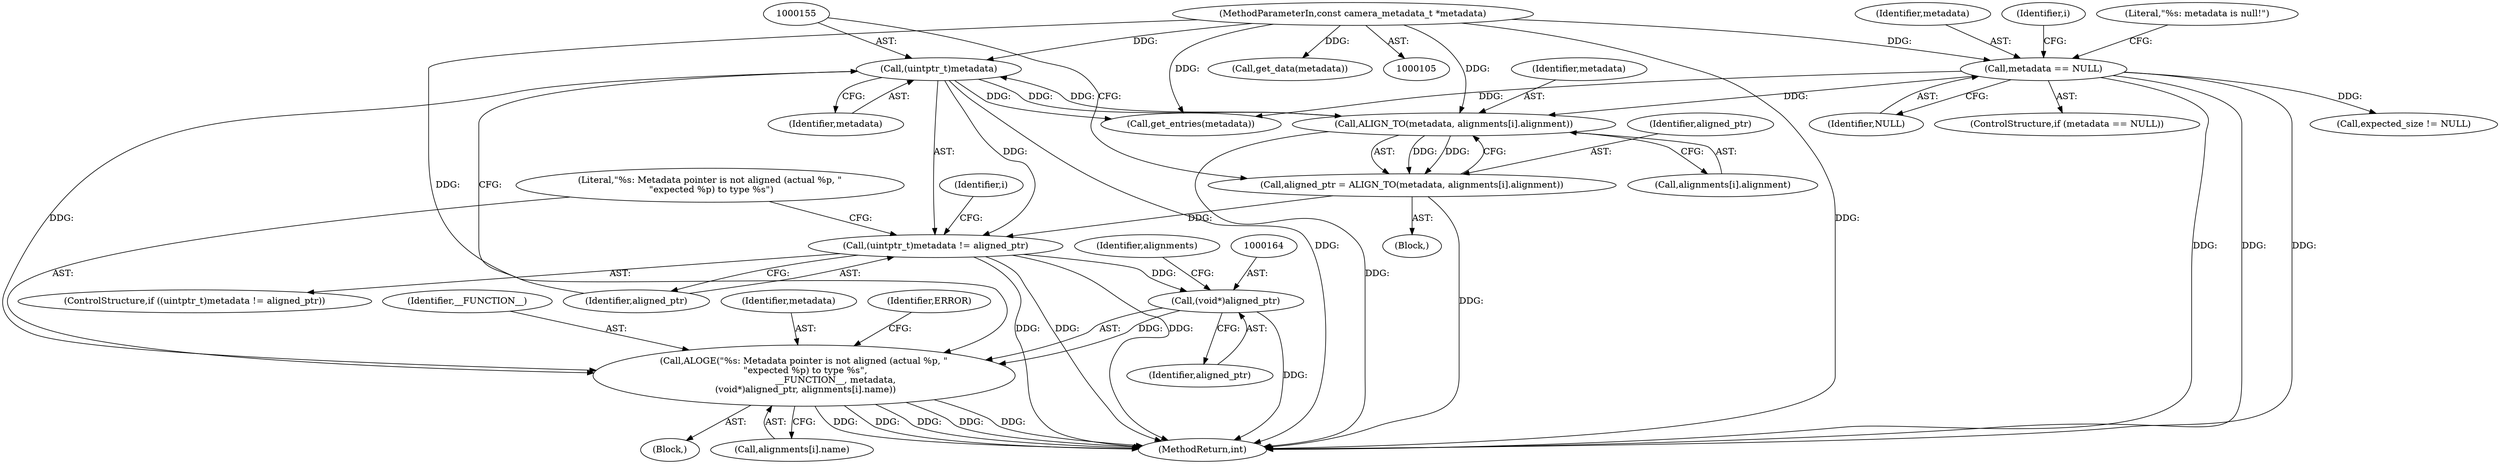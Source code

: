 digraph "0_Android_8e7a2b4d13bff03973dbad2bfb88a04296140433_0@pointer" {
"1000159" [label="(Call,ALOGE(\"%s: Metadata pointer is not aligned (actual %p, \"\n \"expected %p) to type %s\",\n                      __FUNCTION__, metadata,\n (void*)aligned_ptr, alignments[i].name))"];
"1000154" [label="(Call,(uintptr_t)metadata)"];
"1000145" [label="(Call,ALIGN_TO(metadata, alignments[i].alignment))"];
"1000110" [label="(Call,metadata == NULL)"];
"1000106" [label="(MethodParameterIn,const camera_metadata_t *metadata)"];
"1000163" [label="(Call,(void*)aligned_ptr)"];
"1000153" [label="(Call,(uintptr_t)metadata != aligned_ptr)"];
"1000143" [label="(Call,aligned_ptr = ALIGN_TO(metadata, alignments[i].alignment))"];
"1000147" [label="(Call,alignments[i].alignment)"];
"1000109" [label="(ControlStructure,if (metadata == NULL))"];
"1000486" [label="(MethodReturn,int)"];
"1000300" [label="(Call,get_entries(metadata))"];
"1000145" [label="(Call,ALIGN_TO(metadata, alignments[i].alignment))"];
"1000157" [label="(Identifier,aligned_ptr)"];
"1000158" [label="(Block,)"];
"1000111" [label="(Identifier,metadata)"];
"1000141" [label="(Block,)"];
"1000161" [label="(Identifier,__FUNCTION__)"];
"1000159" [label="(Call,ALOGE(\"%s: Metadata pointer is not aligned (actual %p, \"\n \"expected %p) to type %s\",\n                      __FUNCTION__, metadata,\n (void*)aligned_ptr, alignments[i].name))"];
"1000175" [label="(Call,expected_size != NULL)"];
"1000162" [label="(Identifier,metadata)"];
"1000143" [label="(Call,aligned_ptr = ALIGN_TO(metadata, alignments[i].alignment))"];
"1000172" [label="(Identifier,ERROR)"];
"1000160" [label="(Literal,\"%s: Metadata pointer is not aligned (actual %p, \"\n \"expected %p) to type %s\")"];
"1000166" [label="(Call,alignments[i].name)"];
"1000153" [label="(Call,(uintptr_t)metadata != aligned_ptr)"];
"1000106" [label="(MethodParameterIn,const camera_metadata_t *metadata)"];
"1000144" [label="(Identifier,aligned_ptr)"];
"1000165" [label="(Identifier,aligned_ptr)"];
"1000146" [label="(Identifier,metadata)"];
"1000163" [label="(Call,(void*)aligned_ptr)"];
"1000112" [label="(Identifier,NULL)"];
"1000110" [label="(Call,metadata == NULL)"];
"1000128" [label="(Identifier,i)"];
"1000115" [label="(Literal,\"%s: metadata is null!\")"];
"1000168" [label="(Identifier,alignments)"];
"1000140" [label="(Identifier,i)"];
"1000156" [label="(Identifier,metadata)"];
"1000154" [label="(Call,(uintptr_t)metadata)"];
"1000420" [label="(Call,get_data(metadata))"];
"1000152" [label="(ControlStructure,if ((uintptr_t)metadata != aligned_ptr))"];
"1000159" -> "1000158"  [label="AST: "];
"1000159" -> "1000166"  [label="CFG: "];
"1000160" -> "1000159"  [label="AST: "];
"1000161" -> "1000159"  [label="AST: "];
"1000162" -> "1000159"  [label="AST: "];
"1000163" -> "1000159"  [label="AST: "];
"1000166" -> "1000159"  [label="AST: "];
"1000172" -> "1000159"  [label="CFG: "];
"1000159" -> "1000486"  [label="DDG: "];
"1000159" -> "1000486"  [label="DDG: "];
"1000159" -> "1000486"  [label="DDG: "];
"1000159" -> "1000486"  [label="DDG: "];
"1000159" -> "1000486"  [label="DDG: "];
"1000154" -> "1000159"  [label="DDG: "];
"1000106" -> "1000159"  [label="DDG: "];
"1000163" -> "1000159"  [label="DDG: "];
"1000154" -> "1000153"  [label="AST: "];
"1000154" -> "1000156"  [label="CFG: "];
"1000155" -> "1000154"  [label="AST: "];
"1000156" -> "1000154"  [label="AST: "];
"1000157" -> "1000154"  [label="CFG: "];
"1000154" -> "1000486"  [label="DDG: "];
"1000154" -> "1000145"  [label="DDG: "];
"1000154" -> "1000153"  [label="DDG: "];
"1000145" -> "1000154"  [label="DDG: "];
"1000106" -> "1000154"  [label="DDG: "];
"1000154" -> "1000300"  [label="DDG: "];
"1000145" -> "1000143"  [label="AST: "];
"1000145" -> "1000147"  [label="CFG: "];
"1000146" -> "1000145"  [label="AST: "];
"1000147" -> "1000145"  [label="AST: "];
"1000143" -> "1000145"  [label="CFG: "];
"1000145" -> "1000486"  [label="DDG: "];
"1000145" -> "1000143"  [label="DDG: "];
"1000145" -> "1000143"  [label="DDG: "];
"1000110" -> "1000145"  [label="DDG: "];
"1000106" -> "1000145"  [label="DDG: "];
"1000110" -> "1000109"  [label="AST: "];
"1000110" -> "1000112"  [label="CFG: "];
"1000111" -> "1000110"  [label="AST: "];
"1000112" -> "1000110"  [label="AST: "];
"1000115" -> "1000110"  [label="CFG: "];
"1000128" -> "1000110"  [label="CFG: "];
"1000110" -> "1000486"  [label="DDG: "];
"1000110" -> "1000486"  [label="DDG: "];
"1000110" -> "1000486"  [label="DDG: "];
"1000106" -> "1000110"  [label="DDG: "];
"1000110" -> "1000175"  [label="DDG: "];
"1000110" -> "1000300"  [label="DDG: "];
"1000106" -> "1000105"  [label="AST: "];
"1000106" -> "1000486"  [label="DDG: "];
"1000106" -> "1000300"  [label="DDG: "];
"1000106" -> "1000420"  [label="DDG: "];
"1000163" -> "1000165"  [label="CFG: "];
"1000164" -> "1000163"  [label="AST: "];
"1000165" -> "1000163"  [label="AST: "];
"1000168" -> "1000163"  [label="CFG: "];
"1000163" -> "1000486"  [label="DDG: "];
"1000153" -> "1000163"  [label="DDG: "];
"1000153" -> "1000152"  [label="AST: "];
"1000153" -> "1000157"  [label="CFG: "];
"1000157" -> "1000153"  [label="AST: "];
"1000160" -> "1000153"  [label="CFG: "];
"1000140" -> "1000153"  [label="CFG: "];
"1000153" -> "1000486"  [label="DDG: "];
"1000153" -> "1000486"  [label="DDG: "];
"1000153" -> "1000486"  [label="DDG: "];
"1000143" -> "1000153"  [label="DDG: "];
"1000143" -> "1000141"  [label="AST: "];
"1000144" -> "1000143"  [label="AST: "];
"1000155" -> "1000143"  [label="CFG: "];
"1000143" -> "1000486"  [label="DDG: "];
}
